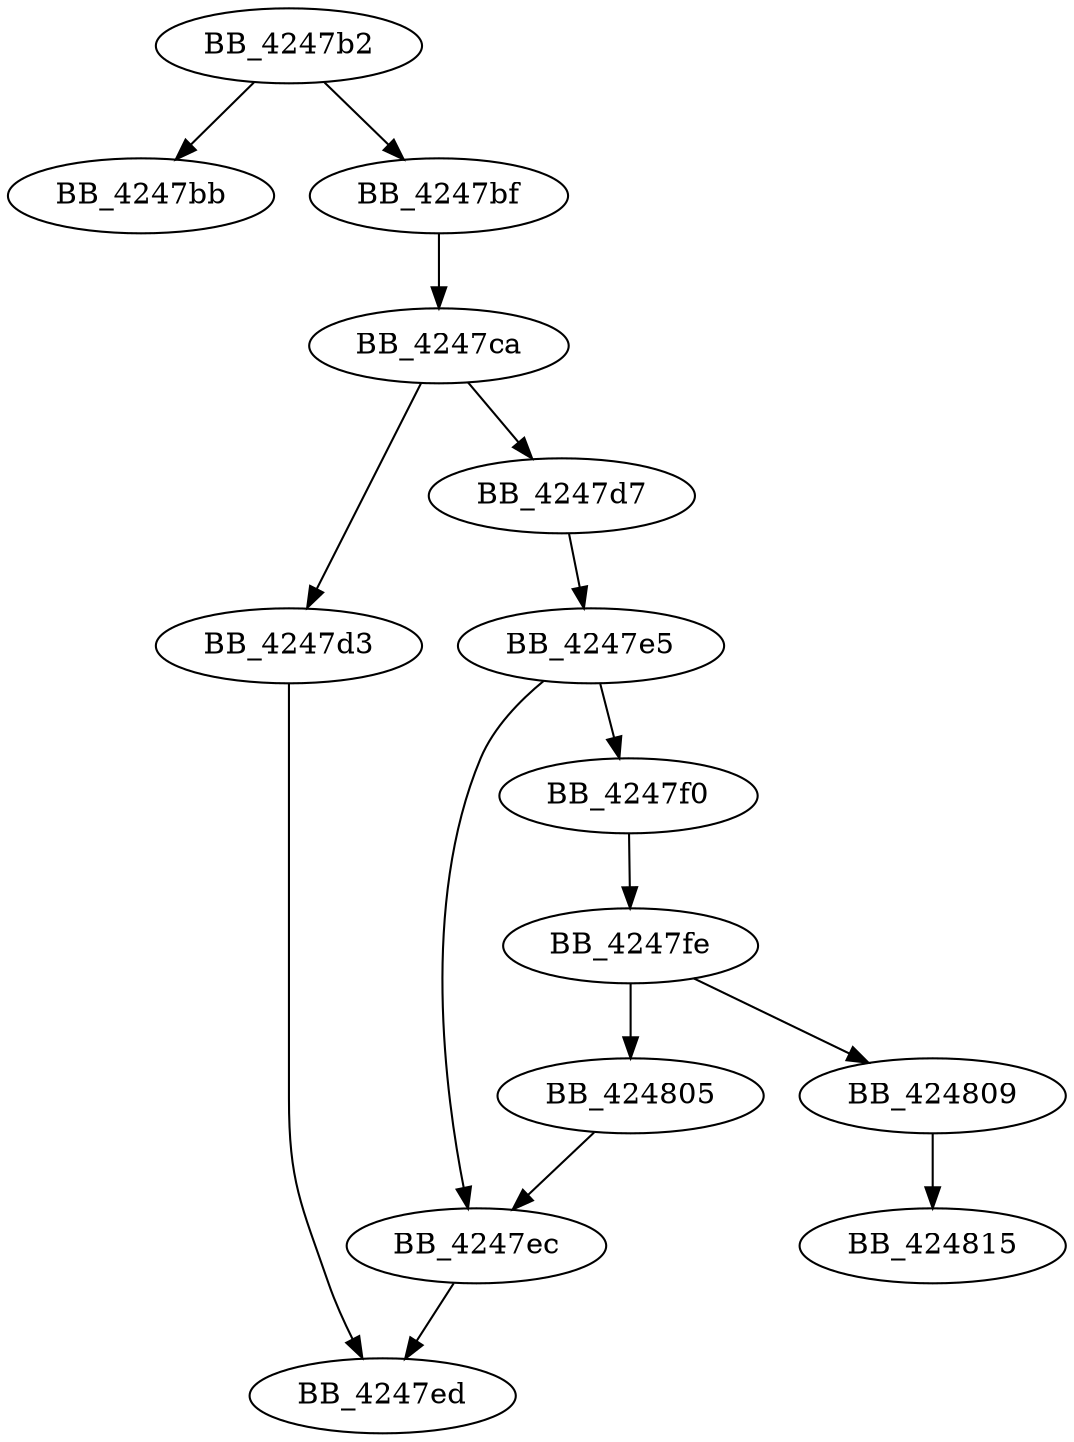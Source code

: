 DiGraph ___copy_locale_name{
BB_4247b2->BB_4247bb
BB_4247b2->BB_4247bf
BB_4247bf->BB_4247ca
BB_4247ca->BB_4247d3
BB_4247ca->BB_4247d7
BB_4247d3->BB_4247ed
BB_4247d7->BB_4247e5
BB_4247e5->BB_4247ec
BB_4247e5->BB_4247f0
BB_4247ec->BB_4247ed
BB_4247f0->BB_4247fe
BB_4247fe->BB_424805
BB_4247fe->BB_424809
BB_424805->BB_4247ec
BB_424809->BB_424815
}
